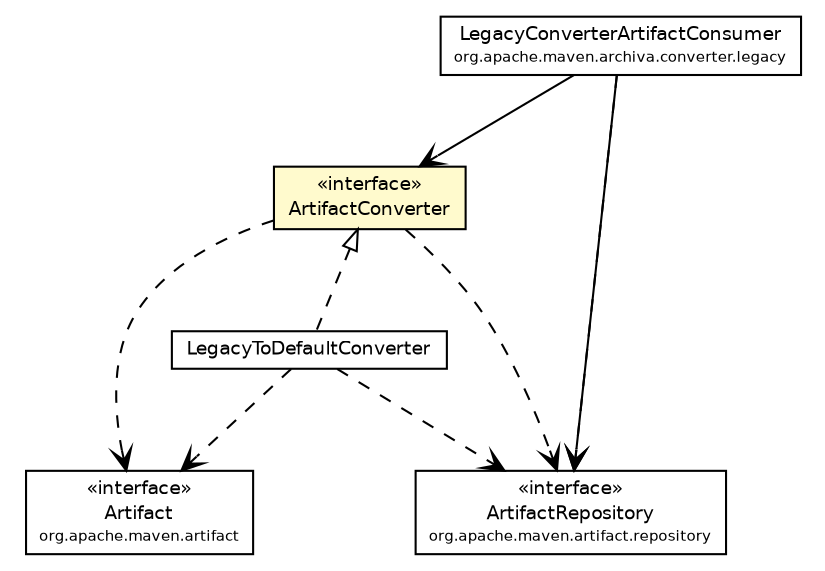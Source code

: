 #!/usr/local/bin/dot
#
# Class diagram 
# Generated by UmlGraph version 4.6 (http://www.spinellis.gr/sw/umlgraph)
#

digraph G {
	edge [fontname="Helvetica",fontsize=10,labelfontname="Helvetica",labelfontsize=10];
	node [fontname="Helvetica",fontsize=10,shape=plaintext];
	// org.apache.maven.archiva.converter.artifact.LegacyToDefaultConverter
	c147977 [label=<<table border="0" cellborder="1" cellspacing="0" cellpadding="2" port="p" href="./LegacyToDefaultConverter.html">
		<tr><td><table border="0" cellspacing="0" cellpadding="1">
			<tr><td> LegacyToDefaultConverter </td></tr>
		</table></td></tr>
		</table>>, fontname="Helvetica", fontcolor="black", fontsize=9.0];
	// org.apache.maven.archiva.converter.artifact.ArtifactConverter
	c147978 [label=<<table border="0" cellborder="1" cellspacing="0" cellpadding="2" port="p" bgcolor="lemonChiffon" href="./ArtifactConverter.html">
		<tr><td><table border="0" cellspacing="0" cellpadding="1">
			<tr><td> &laquo;interface&raquo; </td></tr>
			<tr><td> ArtifactConverter </td></tr>
		</table></td></tr>
		</table>>, fontname="Helvetica", fontcolor="black", fontsize=9.0];
	// org.apache.maven.archiva.converter.legacy.LegacyConverterArtifactConsumer
	c147981 [label=<<table border="0" cellborder="1" cellspacing="0" cellpadding="2" port="p" href="../legacy/LegacyConverterArtifactConsumer.html">
		<tr><td><table border="0" cellspacing="0" cellpadding="1">
			<tr><td> LegacyConverterArtifactConsumer </td></tr>
			<tr><td><font point-size="7.0"> org.apache.maven.archiva.converter.legacy </font></td></tr>
		</table></td></tr>
		</table>>, fontname="Helvetica", fontcolor="black", fontsize=9.0];
	//org.apache.maven.archiva.converter.artifact.LegacyToDefaultConverter implements org.apache.maven.archiva.converter.artifact.ArtifactConverter
	c147978:p -> c147977:p [dir=back,arrowtail=empty,style=dashed];
	// org.apache.maven.archiva.converter.legacy.LegacyConverterArtifactConsumer NAVASSOC org.apache.maven.archiva.converter.artifact.ArtifactConverter
	c147981:p -> c147978:p [taillabel="", label="", headlabel="", fontname="Helvetica", fontcolor="black", fontsize=10.0, color="black", arrowhead=open];
	// org.apache.maven.archiva.converter.legacy.LegacyConverterArtifactConsumer NAVASSOC org.apache.maven.artifact.repository.ArtifactRepository
	c147981:p -> c148031:p [taillabel="", label="", headlabel="", fontname="Helvetica", fontcolor="black", fontsize=10.0, color="black", arrowhead=open];
	// org.apache.maven.archiva.converter.artifact.LegacyToDefaultConverter DEPEND org.apache.maven.artifact.Artifact
	c147977:p -> c148032:p [taillabel="", label="", headlabel="", fontname="Helvetica", fontcolor="black", fontsize=10.0, color="black", arrowhead=open, style=dashed];
	// org.apache.maven.archiva.converter.artifact.LegacyToDefaultConverter DEPEND org.apache.maven.artifact.repository.ArtifactRepository
	c147977:p -> c148031:p [taillabel="", label="", headlabel="", fontname="Helvetica", fontcolor="black", fontsize=10.0, color="black", arrowhead=open, style=dashed];
	// org.apache.maven.archiva.converter.artifact.ArtifactConverter DEPEND org.apache.maven.artifact.Artifact
	c147978:p -> c148032:p [taillabel="", label="", headlabel="", fontname="Helvetica", fontcolor="black", fontsize=10.0, color="black", arrowhead=open, style=dashed];
	// org.apache.maven.archiva.converter.artifact.ArtifactConverter DEPEND org.apache.maven.artifact.repository.ArtifactRepository
	c147978:p -> c148031:p [taillabel="", label="", headlabel="", fontname="Helvetica", fontcolor="black", fontsize=10.0, color="black", arrowhead=open, style=dashed];
	// org.apache.maven.archiva.converter.legacy.LegacyConverterArtifactConsumer DEPEND org.apache.maven.artifact.repository.ArtifactRepository
	c147981:p -> c148031:p [taillabel="", label="", headlabel="", fontname="Helvetica", fontcolor="black", fontsize=10.0, color="black", arrowhead=open, style=dashed];
	// org.apache.maven.artifact.Artifact
	c148032 [label=<<table border="0" cellborder="1" cellspacing="0" cellpadding="2" port="p" href="http://java.sun.com/j2se/1.4.2/docs/api/org/apache/maven/artifact/Artifact.html">
		<tr><td><table border="0" cellspacing="0" cellpadding="1">
			<tr><td> &laquo;interface&raquo; </td></tr>
			<tr><td> Artifact </td></tr>
			<tr><td><font point-size="7.0"> org.apache.maven.artifact </font></td></tr>
		</table></td></tr>
		</table>>, fontname="Helvetica", fontcolor="black", fontsize=9.0];
	// org.apache.maven.artifact.repository.ArtifactRepository
	c148031 [label=<<table border="0" cellborder="1" cellspacing="0" cellpadding="2" port="p" href="http://java.sun.com/j2se/1.4.2/docs/api/org/apache/maven/artifact/repository/ArtifactRepository.html">
		<tr><td><table border="0" cellspacing="0" cellpadding="1">
			<tr><td> &laquo;interface&raquo; </td></tr>
			<tr><td> ArtifactRepository </td></tr>
			<tr><td><font point-size="7.0"> org.apache.maven.artifact.repository </font></td></tr>
		</table></td></tr>
		</table>>, fontname="Helvetica", fontcolor="black", fontsize=9.0];
}

